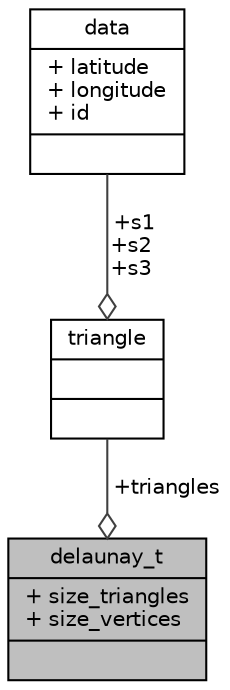 digraph "delaunay_t"
{
 // LATEX_PDF_SIZE
  edge [fontname="Helvetica",fontsize="10",labelfontname="Helvetica",labelfontsize="10"];
  node [fontname="Helvetica",fontsize="10",shape=record];
  Node1 [label="{delaunay_t\n|+ size_triangles\l+ size_vertices\l|}",height=0.2,width=0.4,color="black", fillcolor="grey75", style="filled", fontcolor="black",tooltip=" "];
  Node2 -> Node1 [color="grey25",fontsize="10",style="solid",label=" +triangles" ,arrowhead="odiamond",fontname="Helvetica"];
  Node2 [label="{triangle\n||}",height=0.2,width=0.4,color="black", fillcolor="white", style="filled",URL="$structtriangle.html",tooltip=" "];
  Node3 -> Node2 [color="grey25",fontsize="10",style="solid",label=" +s1\n+s2\n+s3" ,arrowhead="odiamond",fontname="Helvetica"];
  Node3 [label="{data\n|+ latitude\l+ longitude\l+ id\l|}",height=0.2,width=0.4,color="black", fillcolor="white", style="filled",URL="$structdata.html",tooltip=" "];
}
